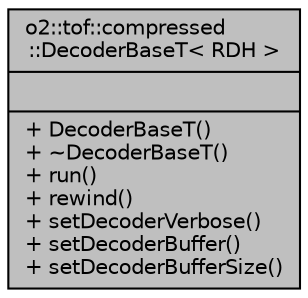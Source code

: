 digraph "o2::tof::compressed::DecoderBaseT&lt; RDH &gt;"
{
 // INTERACTIVE_SVG=YES
  bgcolor="transparent";
  edge [fontname="Helvetica",fontsize="10",labelfontname="Helvetica",labelfontsize="10"];
  node [fontname="Helvetica",fontsize="10",shape=record];
  Node3 [label="{o2::tof::compressed\l::DecoderBaseT\< RDH \>\n||+ DecoderBaseT()\l+ ~DecoderBaseT()\l+ run()\l+ rewind()\l+ setDecoderVerbose()\l+ setDecoderBuffer()\l+ setDecoderBufferSize()\l}",height=0.2,width=0.4,color="black", fillcolor="grey75", style="filled", fontcolor="black"];
}
